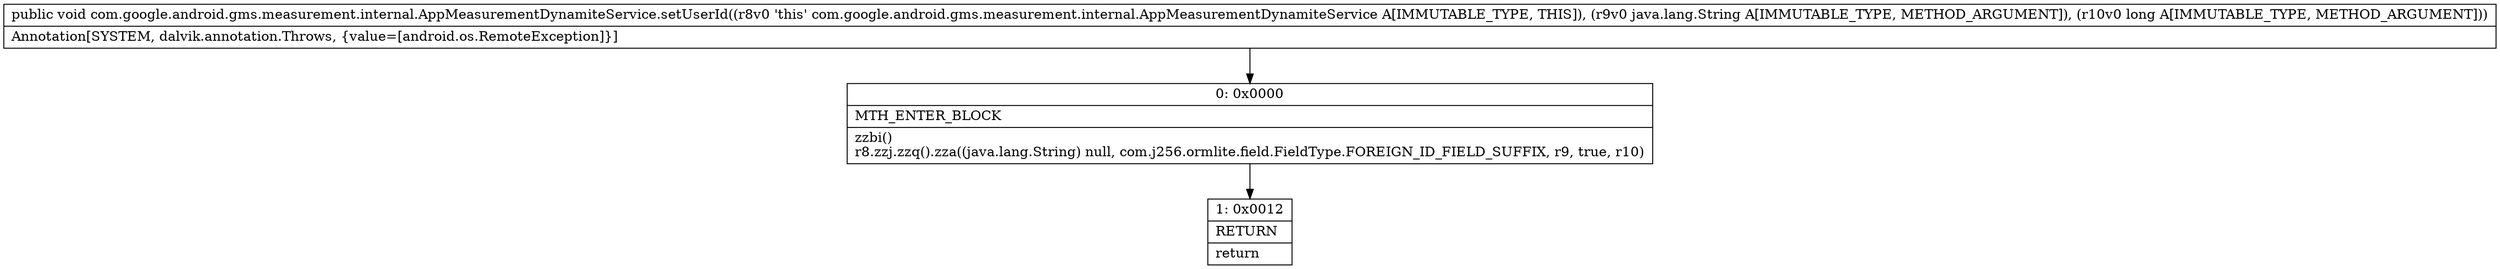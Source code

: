 digraph "CFG forcom.google.android.gms.measurement.internal.AppMeasurementDynamiteService.setUserId(Ljava\/lang\/String;J)V" {
Node_0 [shape=record,label="{0\:\ 0x0000|MTH_ENTER_BLOCK\l|zzbi()\lr8.zzj.zzq().zza((java.lang.String) null, com.j256.ormlite.field.FieldType.FOREIGN_ID_FIELD_SUFFIX, r9, true, r10)\l}"];
Node_1 [shape=record,label="{1\:\ 0x0012|RETURN\l|return\l}"];
MethodNode[shape=record,label="{public void com.google.android.gms.measurement.internal.AppMeasurementDynamiteService.setUserId((r8v0 'this' com.google.android.gms.measurement.internal.AppMeasurementDynamiteService A[IMMUTABLE_TYPE, THIS]), (r9v0 java.lang.String A[IMMUTABLE_TYPE, METHOD_ARGUMENT]), (r10v0 long A[IMMUTABLE_TYPE, METHOD_ARGUMENT]))  | Annotation[SYSTEM, dalvik.annotation.Throws, \{value=[android.os.RemoteException]\}]\l}"];
MethodNode -> Node_0;
Node_0 -> Node_1;
}

